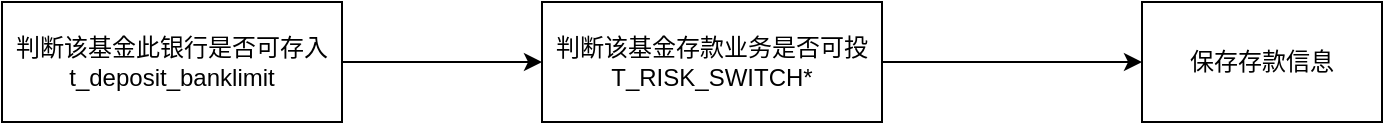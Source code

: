 <mxfile version="21.7.4" type="github">
  <diagram name="第 1 页" id="16wm2Vw1MgmUl_EgG7UV">
    <mxGraphModel dx="2074" dy="1118" grid="1" gridSize="10" guides="1" tooltips="1" connect="1" arrows="1" fold="1" page="1" pageScale="1" pageWidth="827" pageHeight="1169" math="0" shadow="0">
      <root>
        <mxCell id="0" />
        <mxCell id="1" parent="0" />
        <mxCell id="ZYbfEcVgSGn3_CFw40zo-5" style="edgeStyle=orthogonalEdgeStyle;rounded=0;orthogonalLoop=1;jettySize=auto;html=1;" edge="1" parent="1" source="ZYbfEcVgSGn3_CFw40zo-1" target="ZYbfEcVgSGn3_CFw40zo-4">
          <mxGeometry relative="1" as="geometry" />
        </mxCell>
        <mxCell id="ZYbfEcVgSGn3_CFw40zo-1" value="判断该基金存款业务是否可投&lt;br&gt;T_RISK_SWITCH*" style="rounded=0;whiteSpace=wrap;html=1;" vertex="1" parent="1">
          <mxGeometry x="400" y="390" width="170" height="60" as="geometry" />
        </mxCell>
        <mxCell id="ZYbfEcVgSGn3_CFw40zo-3" style="edgeStyle=orthogonalEdgeStyle;rounded=0;orthogonalLoop=1;jettySize=auto;html=1;" edge="1" parent="1" source="ZYbfEcVgSGn3_CFw40zo-2" target="ZYbfEcVgSGn3_CFw40zo-1">
          <mxGeometry relative="1" as="geometry" />
        </mxCell>
        <mxCell id="ZYbfEcVgSGn3_CFw40zo-2" value="判断该基金此银行是否可存入&lt;br&gt;t_deposit_banklimit" style="rounded=0;whiteSpace=wrap;html=1;" vertex="1" parent="1">
          <mxGeometry x="130" y="390" width="170" height="60" as="geometry" />
        </mxCell>
        <mxCell id="ZYbfEcVgSGn3_CFw40zo-4" value="保存存款信息" style="rounded=0;whiteSpace=wrap;html=1;" vertex="1" parent="1">
          <mxGeometry x="700" y="390" width="120" height="60" as="geometry" />
        </mxCell>
      </root>
    </mxGraphModel>
  </diagram>
</mxfile>
